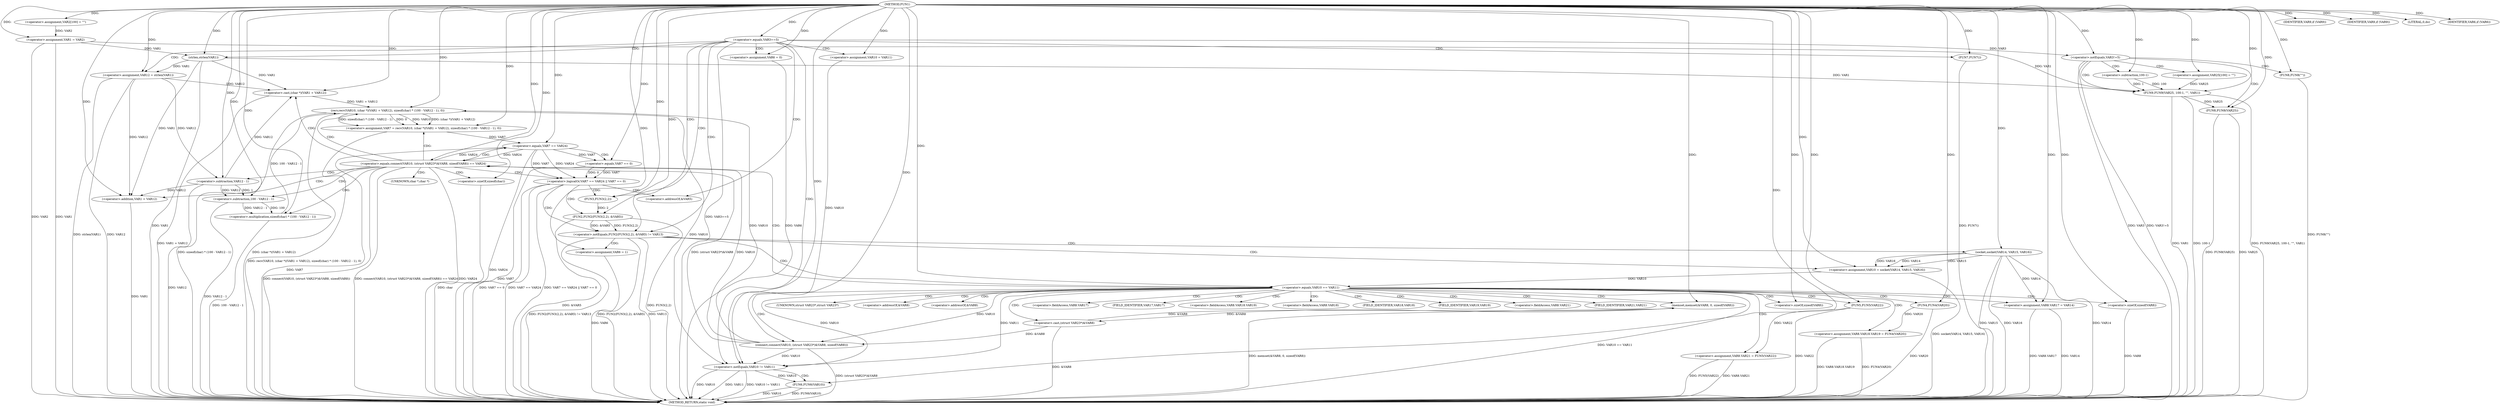 digraph FUN1 {  
"1000100" [label = "(METHOD,FUN1)" ]
"1000268" [label = "(METHOD_RETURN,static void)" ]
"1000104" [label = "(<operator>.assignment,VAR2[100] = \"\")" ]
"1000107" [label = "(<operator>.assignment,VAR1 = VAR2)" ]
"1000111" [label = "(<operator>.equals,VAR3==5)" ]
"1000118" [label = "(<operator>.assignment,VAR6 = 0)" ]
"1000125" [label = "(<operator>.assignment,VAR10 = VAR11)" ]
"1000129" [label = "(<operator>.assignment,VAR12 = strlen(VAR1))" ]
"1000131" [label = "(strlen,strlen(VAR1))" ]
"1000136" [label = "(<operator>.notEquals,FUN2(FUN3(2,2), &VAR5) != VAR13)" ]
"1000137" [label = "(FUN2,FUN2(FUN3(2,2), &VAR5))" ]
"1000138" [label = "(FUN3,FUN3(2,2))" ]
"1000146" [label = "(<operator>.assignment,VAR6 = 1)" ]
"1000149" [label = "(<operator>.assignment,VAR10 = socket(VAR14, VAR15, VAR16))" ]
"1000151" [label = "(socket,socket(VAR14, VAR15, VAR16))" ]
"1000156" [label = "(<operator>.equals,VAR10 == VAR11)" ]
"1000161" [label = "(memset,memset(&VAR8, 0, sizeof(VAR8)))" ]
"1000165" [label = "(<operator>.sizeOf,sizeof(VAR8))" ]
"1000167" [label = "(<operator>.assignment,VAR8.VAR17 = VAR14)" ]
"1000172" [label = "(<operator>.assignment,VAR8.VAR18.VAR19 = FUN4(VAR20))" ]
"1000178" [label = "(FUN4,FUN4(VAR20))" ]
"1000180" [label = "(<operator>.assignment,VAR8.VAR21 = FUN5(VAR22))" ]
"1000184" [label = "(FUN5,FUN5(VAR22))" ]
"1000187" [label = "(<operator>.equals,connect(VAR10, (struct VAR23*)&VAR8, sizeof(VAR8)) == VAR24)" ]
"1000188" [label = "(connect,connect(VAR10, (struct VAR23*)&VAR8, sizeof(VAR8)))" ]
"1000190" [label = "(<operator>.cast,(struct VAR23*)&VAR8)" ]
"1000194" [label = "(<operator>.sizeOf,sizeof(VAR8))" ]
"1000199" [label = "(<operator>.assignment,VAR7 = recv(VAR10, (char *)(VAR1 + VAR12), sizeof(char) * (100 - VAR12 - 1), 0))" ]
"1000201" [label = "(recv,recv(VAR10, (char *)(VAR1 + VAR12), sizeof(char) * (100 - VAR12 - 1), 0))" ]
"1000203" [label = "(<operator>.cast,(char *)(VAR1 + VAR12))" ]
"1000205" [label = "(<operator>.addition,VAR1 + VAR12)" ]
"1000208" [label = "(<operator>.multiplication,sizeof(char) * (100 - VAR12 - 1))" ]
"1000209" [label = "(<operator>.sizeOf,sizeof(char))" ]
"1000211" [label = "(<operator>.subtraction,100 - VAR12 - 1)" ]
"1000213" [label = "(<operator>.subtraction,VAR12 - 1)" ]
"1000218" [label = "(<operator>.logicalOr,VAR7 == VAR24 || VAR7 == 0)" ]
"1000219" [label = "(<operator>.equals,VAR7 == VAR24)" ]
"1000222" [label = "(<operator>.equals,VAR7 == 0)" ]
"1000228" [label = "(IDENTIFIER,VAR9,if (VAR9))" ]
"1000231" [label = "(IDENTIFIER,VAR9,if (VAR9))" ]
"1000233" [label = "(LITERAL,0,do)" ]
"1000235" [label = "(<operator>.notEquals,VAR10 != VAR11)" ]
"1000239" [label = "(FUN6,FUN6(VAR10))" ]
"1000242" [label = "(IDENTIFIER,VAR6,if (VAR6))" ]
"1000244" [label = "(FUN7,FUN7())" ]
"1000246" [label = "(<operator>.notEquals,VAR3!=5)" ]
"1000250" [label = "(FUN8,FUN8(\"\"))" ]
"1000256" [label = "(<operator>.assignment,VAR25[100] = \"\")" ]
"1000259" [label = "(FUN9,FUN9(VAR25, 100-1, \"\", VAR1))" ]
"1000261" [label = "(<operator>.subtraction,100-1)" ]
"1000266" [label = "(FUN8,FUN8(VAR25))" ]
"1000141" [label = "(<operator>.addressOf,&VAR5)" ]
"1000162" [label = "(<operator>.addressOf,&VAR8)" ]
"1000168" [label = "(<operator>.fieldAccess,VAR8.VAR17)" ]
"1000170" [label = "(FIELD_IDENTIFIER,VAR17,VAR17)" ]
"1000173" [label = "(<operator>.fieldAccess,VAR8.VAR18.VAR19)" ]
"1000174" [label = "(<operator>.fieldAccess,VAR8.VAR18)" ]
"1000176" [label = "(FIELD_IDENTIFIER,VAR18,VAR18)" ]
"1000177" [label = "(FIELD_IDENTIFIER,VAR19,VAR19)" ]
"1000181" [label = "(<operator>.fieldAccess,VAR8.VAR21)" ]
"1000183" [label = "(FIELD_IDENTIFIER,VAR21,VAR21)" ]
"1000191" [label = "(UNKNOWN,struct VAR23*,struct VAR23*)" ]
"1000192" [label = "(<operator>.addressOf,&VAR8)" ]
"1000204" [label = "(UNKNOWN,char *,char *)" ]
  "1000184" -> "1000268"  [ label = "DDG: VAR22"] 
  "1000218" -> "1000268"  [ label = "DDG: VAR7 == VAR24"] 
  "1000180" -> "1000268"  [ label = "DDG: VAR8.VAR21"] 
  "1000151" -> "1000268"  [ label = "DDG: VAR16"] 
  "1000244" -> "1000268"  [ label = "DDG: FUN7()"] 
  "1000129" -> "1000268"  [ label = "DDG: strlen(VAR1)"] 
  "1000259" -> "1000268"  [ label = "DDG: FUN9(VAR25, 100-1, \"\", VAR1)"] 
  "1000187" -> "1000268"  [ label = "DDG: connect(VAR10, (struct VAR23*)&VAR8, sizeof(VAR8))"] 
  "1000172" -> "1000268"  [ label = "DDG: FUN4(VAR20)"] 
  "1000167" -> "1000268"  [ label = "DDG: VAR8.VAR17"] 
  "1000129" -> "1000268"  [ label = "DDG: VAR12"] 
  "1000187" -> "1000268"  [ label = "DDG: connect(VAR10, (struct VAR23*)&VAR8, sizeof(VAR8)) == VAR24"] 
  "1000219" -> "1000268"  [ label = "DDG: VAR24"] 
  "1000199" -> "1000268"  [ label = "DDG: recv(VAR10, (char *)(VAR1 + VAR12), sizeof(char) * (100 - VAR12 - 1), 0)"] 
  "1000222" -> "1000268"  [ label = "DDG: VAR7"] 
  "1000107" -> "1000268"  [ label = "DDG: VAR1"] 
  "1000235" -> "1000268"  [ label = "DDG: VAR11"] 
  "1000209" -> "1000268"  [ label = "DDG: char"] 
  "1000235" -> "1000268"  [ label = "DDG: VAR10"] 
  "1000149" -> "1000268"  [ label = "DDG: socket(VAR14, VAR15, VAR16)"] 
  "1000239" -> "1000268"  [ label = "DDG: FUN6(VAR10)"] 
  "1000235" -> "1000268"  [ label = "DDG: VAR10 != VAR11"] 
  "1000188" -> "1000268"  [ label = "DDG: (struct VAR23*)&VAR8"] 
  "1000178" -> "1000268"  [ label = "DDG: VAR20"] 
  "1000239" -> "1000268"  [ label = "DDG: VAR10"] 
  "1000213" -> "1000268"  [ label = "DDG: VAR12"] 
  "1000205" -> "1000268"  [ label = "DDG: VAR1"] 
  "1000131" -> "1000268"  [ label = "DDG: VAR1"] 
  "1000137" -> "1000268"  [ label = "DDG: &VAR5"] 
  "1000194" -> "1000268"  [ label = "DDG: VAR8"] 
  "1000180" -> "1000268"  [ label = "DDG: FUN5(VAR22)"] 
  "1000151" -> "1000268"  [ label = "DDG: VAR14"] 
  "1000259" -> "1000268"  [ label = "DDG: VAR1"] 
  "1000266" -> "1000268"  [ label = "DDG: VAR25"] 
  "1000218" -> "1000268"  [ label = "DDG: VAR7 == VAR24 || VAR7 == 0"] 
  "1000201" -> "1000268"  [ label = "DDG: (char *)(VAR1 + VAR12)"] 
  "1000218" -> "1000268"  [ label = "DDG: VAR7 == 0"] 
  "1000201" -> "1000268"  [ label = "DDG: sizeof(char) * (100 - VAR12 - 1)"] 
  "1000266" -> "1000268"  [ label = "DDG: FUN8(VAR25)"] 
  "1000151" -> "1000268"  [ label = "DDG: VAR15"] 
  "1000211" -> "1000268"  [ label = "DDG: VAR12 - 1"] 
  "1000208" -> "1000268"  [ label = "DDG: 100 - VAR12 - 1"] 
  "1000172" -> "1000268"  [ label = "DDG: VAR8.VAR18.VAR19"] 
  "1000136" -> "1000268"  [ label = "DDG: VAR13"] 
  "1000136" -> "1000268"  [ label = "DDG: FUN2(FUN3(2,2), &VAR5) != VAR13"] 
  "1000219" -> "1000268"  [ label = "DDG: VAR7"] 
  "1000167" -> "1000268"  [ label = "DDG: VAR14"] 
  "1000259" -> "1000268"  [ label = "DDG: 100-1"] 
  "1000156" -> "1000268"  [ label = "DDG: VAR10 == VAR11"] 
  "1000250" -> "1000268"  [ label = "DDG: FUN8(\"\")"] 
  "1000137" -> "1000268"  [ label = "DDG: FUN3(2,2)"] 
  "1000203" -> "1000268"  [ label = "DDG: VAR1 + VAR12"] 
  "1000118" -> "1000268"  [ label = "DDG: VAR6"] 
  "1000187" -> "1000268"  [ label = "DDG: VAR24"] 
  "1000246" -> "1000268"  [ label = "DDG: VAR3!=5"] 
  "1000146" -> "1000268"  [ label = "DDG: VAR6"] 
  "1000190" -> "1000268"  [ label = "DDG: &VAR8"] 
  "1000111" -> "1000268"  [ label = "DDG: VAR3==5"] 
  "1000161" -> "1000268"  [ label = "DDG: memset(&VAR8, 0, sizeof(VAR8))"] 
  "1000136" -> "1000268"  [ label = "DDG: FUN2(FUN3(2,2), &VAR5)"] 
  "1000107" -> "1000268"  [ label = "DDG: VAR2"] 
  "1000246" -> "1000268"  [ label = "DDG: VAR3"] 
  "1000100" -> "1000104"  [ label = "DDG: "] 
  "1000104" -> "1000107"  [ label = "DDG: VAR2"] 
  "1000100" -> "1000107"  [ label = "DDG: "] 
  "1000100" -> "1000111"  [ label = "DDG: "] 
  "1000100" -> "1000118"  [ label = "DDG: "] 
  "1000100" -> "1000125"  [ label = "DDG: "] 
  "1000131" -> "1000129"  [ label = "DDG: VAR1"] 
  "1000100" -> "1000129"  [ label = "DDG: "] 
  "1000107" -> "1000131"  [ label = "DDG: VAR1"] 
  "1000100" -> "1000131"  [ label = "DDG: "] 
  "1000137" -> "1000136"  [ label = "DDG: FUN3(2,2)"] 
  "1000137" -> "1000136"  [ label = "DDG: &VAR5"] 
  "1000138" -> "1000137"  [ label = "DDG: 2"] 
  "1000100" -> "1000138"  [ label = "DDG: "] 
  "1000100" -> "1000136"  [ label = "DDG: "] 
  "1000100" -> "1000146"  [ label = "DDG: "] 
  "1000151" -> "1000149"  [ label = "DDG: VAR14"] 
  "1000151" -> "1000149"  [ label = "DDG: VAR15"] 
  "1000151" -> "1000149"  [ label = "DDG: VAR16"] 
  "1000100" -> "1000149"  [ label = "DDG: "] 
  "1000100" -> "1000151"  [ label = "DDG: "] 
  "1000149" -> "1000156"  [ label = "DDG: VAR10"] 
  "1000100" -> "1000156"  [ label = "DDG: "] 
  "1000190" -> "1000161"  [ label = "DDG: &VAR8"] 
  "1000100" -> "1000161"  [ label = "DDG: "] 
  "1000100" -> "1000165"  [ label = "DDG: "] 
  "1000151" -> "1000167"  [ label = "DDG: VAR14"] 
  "1000100" -> "1000167"  [ label = "DDG: "] 
  "1000178" -> "1000172"  [ label = "DDG: VAR20"] 
  "1000100" -> "1000178"  [ label = "DDG: "] 
  "1000184" -> "1000180"  [ label = "DDG: VAR22"] 
  "1000100" -> "1000184"  [ label = "DDG: "] 
  "1000188" -> "1000187"  [ label = "DDG: VAR10"] 
  "1000188" -> "1000187"  [ label = "DDG: (struct VAR23*)&VAR8"] 
  "1000156" -> "1000188"  [ label = "DDG: VAR10"] 
  "1000100" -> "1000188"  [ label = "DDG: "] 
  "1000190" -> "1000188"  [ label = "DDG: &VAR8"] 
  "1000161" -> "1000190"  [ label = "DDG: &VAR8"] 
  "1000100" -> "1000194"  [ label = "DDG: "] 
  "1000219" -> "1000187"  [ label = "DDG: VAR24"] 
  "1000100" -> "1000187"  [ label = "DDG: "] 
  "1000201" -> "1000199"  [ label = "DDG: VAR10"] 
  "1000201" -> "1000199"  [ label = "DDG: (char *)(VAR1 + VAR12)"] 
  "1000201" -> "1000199"  [ label = "DDG: sizeof(char) * (100 - VAR12 - 1)"] 
  "1000201" -> "1000199"  [ label = "DDG: 0"] 
  "1000100" -> "1000199"  [ label = "DDG: "] 
  "1000188" -> "1000201"  [ label = "DDG: VAR10"] 
  "1000100" -> "1000201"  [ label = "DDG: "] 
  "1000203" -> "1000201"  [ label = "DDG: VAR1 + VAR12"] 
  "1000131" -> "1000203"  [ label = "DDG: VAR1"] 
  "1000100" -> "1000203"  [ label = "DDG: "] 
  "1000129" -> "1000203"  [ label = "DDG: VAR12"] 
  "1000213" -> "1000203"  [ label = "DDG: VAR12"] 
  "1000131" -> "1000205"  [ label = "DDG: VAR1"] 
  "1000100" -> "1000205"  [ label = "DDG: "] 
  "1000129" -> "1000205"  [ label = "DDG: VAR12"] 
  "1000213" -> "1000205"  [ label = "DDG: VAR12"] 
  "1000208" -> "1000201"  [ label = "DDG: 100 - VAR12 - 1"] 
  "1000100" -> "1000208"  [ label = "DDG: "] 
  "1000100" -> "1000209"  [ label = "DDG: "] 
  "1000211" -> "1000208"  [ label = "DDG: 100"] 
  "1000211" -> "1000208"  [ label = "DDG: VAR12 - 1"] 
  "1000100" -> "1000211"  [ label = "DDG: "] 
  "1000213" -> "1000211"  [ label = "DDG: VAR12"] 
  "1000213" -> "1000211"  [ label = "DDG: 1"] 
  "1000100" -> "1000213"  [ label = "DDG: "] 
  "1000129" -> "1000213"  [ label = "DDG: VAR12"] 
  "1000219" -> "1000218"  [ label = "DDG: VAR7"] 
  "1000219" -> "1000218"  [ label = "DDG: VAR24"] 
  "1000199" -> "1000219"  [ label = "DDG: VAR7"] 
  "1000100" -> "1000219"  [ label = "DDG: "] 
  "1000187" -> "1000219"  [ label = "DDG: VAR24"] 
  "1000222" -> "1000218"  [ label = "DDG: VAR7"] 
  "1000222" -> "1000218"  [ label = "DDG: 0"] 
  "1000219" -> "1000222"  [ label = "DDG: VAR7"] 
  "1000100" -> "1000222"  [ label = "DDG: "] 
  "1000100" -> "1000228"  [ label = "DDG: "] 
  "1000100" -> "1000231"  [ label = "DDG: "] 
  "1000100" -> "1000233"  [ label = "DDG: "] 
  "1000125" -> "1000235"  [ label = "DDG: VAR10"] 
  "1000156" -> "1000235"  [ label = "DDG: VAR10"] 
  "1000188" -> "1000235"  [ label = "DDG: VAR10"] 
  "1000201" -> "1000235"  [ label = "DDG: VAR10"] 
  "1000100" -> "1000235"  [ label = "DDG: "] 
  "1000156" -> "1000235"  [ label = "DDG: VAR11"] 
  "1000235" -> "1000239"  [ label = "DDG: VAR10"] 
  "1000100" -> "1000239"  [ label = "DDG: "] 
  "1000100" -> "1000242"  [ label = "DDG: "] 
  "1000100" -> "1000244"  [ label = "DDG: "] 
  "1000111" -> "1000246"  [ label = "DDG: VAR3"] 
  "1000100" -> "1000246"  [ label = "DDG: "] 
  "1000100" -> "1000250"  [ label = "DDG: "] 
  "1000100" -> "1000256"  [ label = "DDG: "] 
  "1000256" -> "1000259"  [ label = "DDG: VAR25"] 
  "1000100" -> "1000259"  [ label = "DDG: "] 
  "1000261" -> "1000259"  [ label = "DDG: 100"] 
  "1000261" -> "1000259"  [ label = "DDG: 1"] 
  "1000100" -> "1000261"  [ label = "DDG: "] 
  "1000107" -> "1000259"  [ label = "DDG: VAR1"] 
  "1000131" -> "1000259"  [ label = "DDG: VAR1"] 
  "1000259" -> "1000266"  [ label = "DDG: VAR25"] 
  "1000100" -> "1000266"  [ label = "DDG: "] 
  "1000111" -> "1000125"  [ label = "CDG: "] 
  "1000111" -> "1000141"  [ label = "CDG: "] 
  "1000111" -> "1000235"  [ label = "CDG: "] 
  "1000111" -> "1000138"  [ label = "CDG: "] 
  "1000111" -> "1000136"  [ label = "CDG: "] 
  "1000111" -> "1000118"  [ label = "CDG: "] 
  "1000111" -> "1000131"  [ label = "CDG: "] 
  "1000111" -> "1000137"  [ label = "CDG: "] 
  "1000111" -> "1000129"  [ label = "CDG: "] 
  "1000111" -> "1000244"  [ label = "CDG: "] 
  "1000136" -> "1000156"  [ label = "CDG: "] 
  "1000136" -> "1000149"  [ label = "CDG: "] 
  "1000136" -> "1000151"  [ label = "CDG: "] 
  "1000136" -> "1000146"  [ label = "CDG: "] 
  "1000156" -> "1000174"  [ label = "CDG: "] 
  "1000156" -> "1000191"  [ label = "CDG: "] 
  "1000156" -> "1000161"  [ label = "CDG: "] 
  "1000156" -> "1000180"  [ label = "CDG: "] 
  "1000156" -> "1000183"  [ label = "CDG: "] 
  "1000156" -> "1000165"  [ label = "CDG: "] 
  "1000156" -> "1000188"  [ label = "CDG: "] 
  "1000156" -> "1000190"  [ label = "CDG: "] 
  "1000156" -> "1000167"  [ label = "CDG: "] 
  "1000156" -> "1000194"  [ label = "CDG: "] 
  "1000156" -> "1000192"  [ label = "CDG: "] 
  "1000156" -> "1000176"  [ label = "CDG: "] 
  "1000156" -> "1000187"  [ label = "CDG: "] 
  "1000156" -> "1000172"  [ label = "CDG: "] 
  "1000156" -> "1000168"  [ label = "CDG: "] 
  "1000156" -> "1000178"  [ label = "CDG: "] 
  "1000156" -> "1000173"  [ label = "CDG: "] 
  "1000156" -> "1000170"  [ label = "CDG: "] 
  "1000156" -> "1000184"  [ label = "CDG: "] 
  "1000156" -> "1000177"  [ label = "CDG: "] 
  "1000156" -> "1000162"  [ label = "CDG: "] 
  "1000156" -> "1000181"  [ label = "CDG: "] 
  "1000187" -> "1000211"  [ label = "CDG: "] 
  "1000187" -> "1000208"  [ label = "CDG: "] 
  "1000187" -> "1000199"  [ label = "CDG: "] 
  "1000187" -> "1000204"  [ label = "CDG: "] 
  "1000187" -> "1000219"  [ label = "CDG: "] 
  "1000187" -> "1000201"  [ label = "CDG: "] 
  "1000187" -> "1000213"  [ label = "CDG: "] 
  "1000187" -> "1000203"  [ label = "CDG: "] 
  "1000187" -> "1000205"  [ label = "CDG: "] 
  "1000187" -> "1000218"  [ label = "CDG: "] 
  "1000187" -> "1000209"  [ label = "CDG: "] 
  "1000218" -> "1000141"  [ label = "CDG: "] 
  "1000218" -> "1000138"  [ label = "CDG: "] 
  "1000218" -> "1000136"  [ label = "CDG: "] 
  "1000218" -> "1000137"  [ label = "CDG: "] 
  "1000219" -> "1000222"  [ label = "CDG: "] 
  "1000235" -> "1000239"  [ label = "CDG: "] 
  "1000246" -> "1000259"  [ label = "CDG: "] 
  "1000246" -> "1000261"  [ label = "CDG: "] 
  "1000246" -> "1000250"  [ label = "CDG: "] 
  "1000246" -> "1000266"  [ label = "CDG: "] 
  "1000246" -> "1000256"  [ label = "CDG: "] 
}
